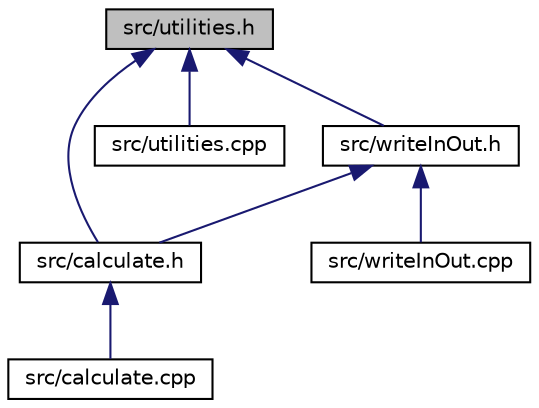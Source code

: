 digraph "src/utilities.h"
{
 // LATEX_PDF_SIZE
  edge [fontname="Helvetica",fontsize="10",labelfontname="Helvetica",labelfontsize="10"];
  node [fontname="Helvetica",fontsize="10",shape=record];
  Node1 [label="src/utilities.h",height=0.2,width=0.4,color="black", fillcolor="grey75", style="filled", fontcolor="black",tooltip=" "];
  Node1 -> Node2 [dir="back",color="midnightblue",fontsize="10",style="solid"];
  Node2 [label="src/calculate.h",height=0.2,width=0.4,color="black", fillcolor="white", style="filled",URL="$calculate_8h.html",tooltip=" "];
  Node2 -> Node3 [dir="back",color="midnightblue",fontsize="10",style="solid"];
  Node3 [label="src/calculate.cpp",height=0.2,width=0.4,color="black", fillcolor="white", style="filled",URL="$calculate_8cpp.html",tooltip=" "];
  Node1 -> Node4 [dir="back",color="midnightblue",fontsize="10",style="solid"];
  Node4 [label="src/utilities.cpp",height=0.2,width=0.4,color="black", fillcolor="white", style="filled",URL="$utilities_8cpp.html",tooltip=" "];
  Node1 -> Node5 [dir="back",color="midnightblue",fontsize="10",style="solid"];
  Node5 [label="src/writeInOut.h",height=0.2,width=0.4,color="black", fillcolor="white", style="filled",URL="$writeInOut_8h.html",tooltip=" "];
  Node5 -> Node2 [dir="back",color="midnightblue",fontsize="10",style="solid"];
  Node5 -> Node6 [dir="back",color="midnightblue",fontsize="10",style="solid"];
  Node6 [label="src/writeInOut.cpp",height=0.2,width=0.4,color="black", fillcolor="white", style="filled",URL="$writeInOut_8cpp.html",tooltip=" "];
}
